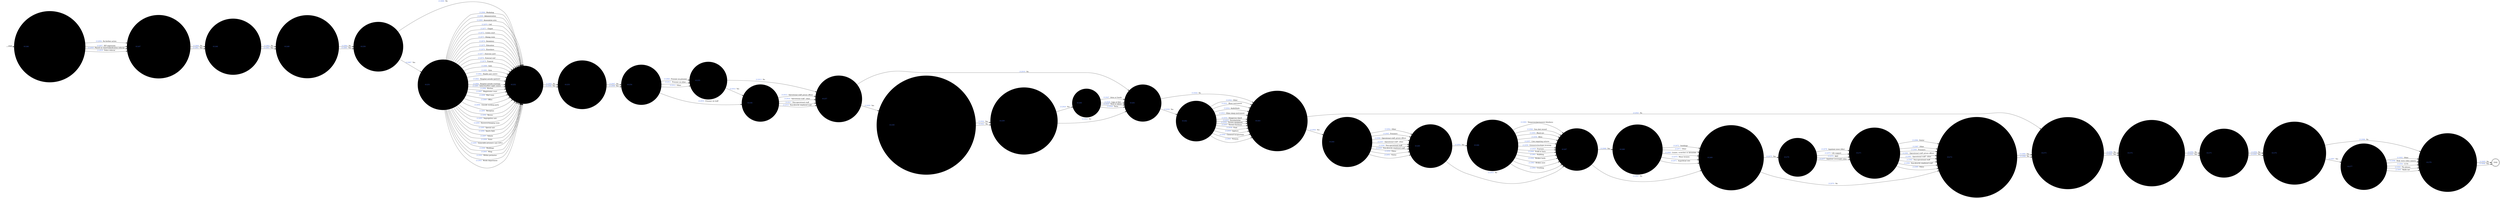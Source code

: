digraph ASSAULT_4 {
  rankdir=LR;
  node [shape = circle];

  START_NODE [label="", shape=none];
  START_NODE -> 61246 [label = "start"];
  END_NODE [label="END", shape="doublecircle"];
    61246 [label=< <FONT COLOR="royalblue">61246 </FONT> What was the main management outcome of this incident? >, style="filled", color="#DDD"];
      61246 -> 61247 [label=< <FONT COLOR="royalblue">212856 </FONT> No further action >, color="#DDD"];
      61246 -> 61247 [label=< <FONT COLOR="royalblue">212857 </FONT> IEP regression >, color="#DDD"];
      61246 -> 61247 [label=< <FONT COLOR="royalblue">212858 </FONT> Placed on report/adjudication referral >, color="#DDD"];
      61246 -> 61247 [label=< <FONT COLOR="royalblue">212859 </FONT> Police referral >, color="#DDD"];
    61247 [label=< <FONT COLOR="royalblue">61247 </FONT> Is any member of staff facing disciplinary charges? >, style="filled", color="#DDD"];
      61247 -> 61248 [label=< <FONT COLOR="royalblue">212860 </FONT> No >, color="#DDD"];
      61247 -> 61248 [label=< <FONT COLOR="royalblue">212861 </FONT> Yes >, color="#DDD"];
    61248 [label=< <FONT COLOR="royalblue">61248 </FONT> Is there any media interest in this incident? >, style="filled", color="#DDD"];
      61248 -> 61249 [label=< <FONT COLOR="royalblue">212862 </FONT> No >, color="#DDD"];
      61248 -> 61249 [label=< <FONT COLOR="royalblue">212863 </FONT> Yes >, color="#DDD"];
    61249 [label=< <FONT COLOR="royalblue">61249 </FONT> Has the prison service press office been informed? >, style="filled", color="#DDD"];
      61249 -> 61250 [label=< <FONT COLOR="royalblue">212864 </FONT> No >, color="#DDD"];
      61249 -> 61250 [label=< <FONT COLOR="royalblue">212865 </FONT> Yes >, color="#DDD"];
    61250 [label=< <FONT COLOR="royalblue">61250 </FONT> Is the location of the incident known? >, style="filled", color="#DDD"];
      61250 -> 61252 [label=< <FONT COLOR="royalblue">212866 </FONT> No >, color="#DDD"];
      61250 -> 61251 [label=< <FONT COLOR="royalblue">212867 </FONT> Yes >, color="#DDD"];
    61251 [label=< <FONT COLOR="royalblue">61251 </FONT> What was the location of the incident? >, style="filled", color="#DDD"];
      61251 -> 61252 [label=< <FONT COLOR="royalblue">212868 </FONT> Administration >, color="#DDD"];
      61251 -> 61252 [label=< <FONT COLOR="royalblue">212869 </FONT> Association area >, color="#DDD"];
      61251 -> 61252 [label=< <FONT COLOR="royalblue">212870 </FONT> Cell >, color="#DDD"];
      61251 -> 61252 [label=< <FONT COLOR="royalblue">212871 </FONT> Chapel >, color="#DDD"];
      61251 -> 61252 [label=< <FONT COLOR="royalblue">212872 </FONT> Crown court >, color="#DDD"];
      61251 -> 61252 [label=< <FONT COLOR="royalblue">212873 </FONT> Dining room >, color="#DDD"];
      61251 -> 61252 [label=< <FONT COLOR="royalblue">212874 </FONT> Dormitory >, color="#DDD"];
      61251 -> 61252 [label=< <FONT COLOR="royalblue">212875 </FONT> Education >, color="#DDD"];
      61251 -> 61252 [label=< <FONT COLOR="royalblue">212876 </FONT> Elsewhere >, color="#DDD"];
      61251 -> 61252 [label=< <FONT COLOR="royalblue">212877 </FONT> Exercise yard >, color="#DDD"];
      61251 -> 61252 [label=< <FONT COLOR="royalblue">212878 </FONT> External roof >, color="#DDD"];
      61251 -> 61252 [label=< <FONT COLOR="royalblue">212879 </FONT> Funeral >, color="#DDD"];
      61251 -> 61252 [label=< <FONT COLOR="royalblue">212880 </FONT> Gate >, color="#DDD"];
      61251 -> 61252 [label=< <FONT COLOR="royalblue">212881 </FONT> Gym >, color="#DDD"];
      61251 -> 61252 [label=< <FONT COLOR="royalblue">212882 </FONT> Health care centre >, color="#DDD"];
      61251 -> 61252 [label=< <FONT COLOR="royalblue">212883 </FONT> Hospital outside (patient) >, color="#DDD"];
      61251 -> 61252 [label=< <FONT COLOR="royalblue">212884 </FONT> Hospital outside (visiting) >, color="#DDD"];
      61251 -> 61252 [label=< <FONT COLOR="royalblue">212885 </FONT> Induction/first night centre >, color="#DDD"];
      61251 -> 61252 [label=< <FONT COLOR="royalblue">212886 </FONT> Kitchen >, color="#DDD"];
      61251 -> 61252 [label=< <FONT COLOR="royalblue">212887 </FONT> Magistrates court >, color="#DDD"];
      61251 -> 61252 [label=< <FONT COLOR="royalblue">212888 </FONT> Mail room >, color="#DDD"];
      61251 -> 61252 [label=< <FONT COLOR="royalblue">212889 </FONT> Office >, color="#DDD"];
      61251 -> 61252 [label=< <FONT COLOR="royalblue">212890 </FONT> Outside working party >, color="#DDD"];
      61251 -> 61252 [label=< <FONT COLOR="royalblue">212891 </FONT> Reception >, color="#DDD"];
      61251 -> 61252 [label=< <FONT COLOR="royalblue">212892 </FONT> Recess >, color="#DDD"];
      61251 -> 61252 [label=< <FONT COLOR="royalblue">212893 </FONT> Segregation unit >, color="#DDD"];
      61251 -> 61252 [label=< <FONT COLOR="royalblue">212894 </FONT> Showers/changing room >, color="#DDD"];
      61251 -> 61252 [label=< <FONT COLOR="royalblue">212895 </FONT> Special unit >, color="#DDD"];
      61251 -> 61252 [label=< <FONT COLOR="royalblue">212896 </FONT> Sports field >, color="#DDD"];
      61251 -> 61252 [label=< <FONT COLOR="royalblue">212897 </FONT> Vehicle >, color="#DDD"];
      61251 -> 61252 [label=< <FONT COLOR="royalblue">212898 </FONT> Visits >, color="#DDD"];
      61251 -> 61252 [label=< <FONT COLOR="royalblue">212899 </FONT> Vulnerable prisoners unit (VPU) >, color="#DDD"];
      61251 -> 61252 [label=< <FONT COLOR="royalblue">212900 </FONT> Weddings >, color="#DDD"];
      61251 -> 61252 [label=< <FONT COLOR="royalblue">212901 </FONT> Wing >, color="#DDD"];
      61251 -> 61252 [label=< <FONT COLOR="royalblue">212902 </FONT> Within perimeter >, color="#DDD"];
      61251 -> 61252 [label=< <FONT COLOR="royalblue">212903 </FONT> Works department >, color="#DDD"];
      61251 -> 61252 [label=< <FONT COLOR="royalblue">212904 </FONT> Workshop >, color="#DDD"];
    61252 [label=< <FONT COLOR="royalblue">61252 </FONT> Was this a sexual assault? >, style="filled", color="#DDD"];
      61252 -> 61253 [label=< <FONT COLOR="royalblue">212905 </FONT> No >, color="#DDD"];
      61252 -> 61253 [label=< <FONT COLOR="royalblue">212906 </FONT> Yes >, color="#DDD"];
    61253 [label=< <FONT COLOR="royalblue">61253 </FONT> Did the assault occur during a fight? >, style="filled", color="#DDD"];
      61253 -> 61254 [label=< <FONT COLOR="royalblue">212907 </FONT> No >, color="#DDD"];
      61253 -> 61254 [label=< <FONT COLOR="royalblue">212908 </FONT> Yes >, color="#DDD"];
    61254 [label=< <FONT COLOR="royalblue">61254 </FONT> What type of assault was it? >, style="filled", color="#DDD"];
      61254 -> 61255 [label=< <FONT COLOR="royalblue">212909 </FONT> Prisoner on prisoner >, color="#DDD"];
      61254 -> 61256 [label=< <FONT COLOR="royalblue">212910 </FONT> Prisoner on staff >, color="#DDD"];
      61254 -> 61255 [label=< <FONT COLOR="royalblue">212911 </FONT> Prisoner on other >, color="#DDD"];
      61254 -> 61255 [label=< <FONT COLOR="royalblue">212912 </FONT> Other >, color="#DDD"];
    61255 [label=< <FONT COLOR="royalblue">61255 </FONT> Were any staff assaulted? >, style="filled", color="#DDD"];
      61255 -> 61257 [label=< <FONT COLOR="royalblue">212913 </FONT> No >, color="#DDD"];
      61255 -> 61256 [label=< <FONT COLOR="royalblue">212914 </FONT> Yes >, color="#DDD"];
    61256 [label=< <FONT COLOR="royalblue">61256 </FONT> Describe the type of staff >, style="filled", color="#DDD"];
      61256 -> 61257 [label=< <FONT COLOR="royalblue">212915 </FONT> Operational staff- prison officer >, color="#DDD"];
      61256 -> 61257 [label=< <FONT COLOR="royalblue">212916 </FONT> Operational staff - other >, color="#DDD"];
      61256 -> 61257 [label=< <FONT COLOR="royalblue">212917 </FONT> Non-operational staff >, color="#DDD"];
      61256 -> 61257 [label=< <FONT COLOR="royalblue">212918 </FONT> Non-directly employed staff >, color="#DDD"];
    61257 [label=< <FONT COLOR="royalblue">61257 </FONT> Was spitting used in this incident? >, style="filled", color="#DDD"];
      61257 -> 61261 [label=< <FONT COLOR="royalblue">212919 </FONT> No >, color="#DDD"];
      61257 -> 61258 [label=< <FONT COLOR="royalblue">212920 </FONT> Yes >, color="#DDD"];
    61258 [label=< <FONT COLOR="royalblue">61258 </FONT> Is the assailant known to have an infectious disease that can be transmitted in saliva? >, style="filled", color="#DDD"];
      61258 -> 61259 [label=< <FONT COLOR="royalblue">212921 </FONT> No >, color="#DDD"];
      61258 -> 61259 [label=< <FONT COLOR="royalblue">212922 </FONT> Yes >, color="#DDD"];
    61259 [label=< <FONT COLOR="royalblue">61259 </FONT> Did the saliva hit the body or clothing of the victim(s)? >, style="filled", color="#DDD"];
      61259 -> 61261 [label=< <FONT COLOR="royalblue">212923 </FONT> No >, color="#DDD"];
      61259 -> 61260 [label=< <FONT COLOR="royalblue">212924 </FONT> Yes >, color="#DDD"];
    61260 [label=< <FONT COLOR="royalblue">61260 </FONT> Where did it hit? >, style="filled", color="#DDD"];
      61260 -> 61261 [label=< <FONT COLOR="royalblue">212925 </FONT> Neck or above >, color="#DDD"];
      61260 -> 61261 [label=< <FONT COLOR="royalblue">212926 </FONT> Torso >, color="#DDD"];
      61260 -> 61261 [label=< <FONT COLOR="royalblue">212927 </FONT> Arms or hands >, color="#DDD"];
      61260 -> 61261 [label=< <FONT COLOR="royalblue">212928 </FONT> Legs or feet >, color="#DDD"];
    61261 [label=< <FONT COLOR="royalblue">61261 </FONT> Were any weapons used? >, style="filled", color="#DDD"];
      61261 -> 61263 [label=< <FONT COLOR="royalblue">212929 </FONT> No >, color="#DDD"];
      61261 -> 61262 [label=< <FONT COLOR="royalblue">212930 </FONT> Yes >, color="#DDD"];
    61262 [label=< <FONT COLOR="royalblue">61262 </FONT> Describe the weapons used? >, style="filled", color="#DDD"];
      61262 -> 61263 [label=< <FONT COLOR="royalblue">212931 </FONT> Blunt instrument >, color="#DDD"];
      61262 -> 61263 [label=< <FONT COLOR="royalblue">212932 </FONT> Knife/blade >, color="#DDD"];
      61262 -> 61263 [label=< <FONT COLOR="royalblue">212933 </FONT> Other sharp instrument >, color="#DDD"];
      61262 -> 61263 [label=< <FONT COLOR="royalblue">212934 </FONT> Dangerous liquid >, color="#DDD"];
      61262 -> 61263 [label=< <FONT COLOR="royalblue">212935 </FONT> Excreta/urine >, color="#DDD"];
      61262 -> 61263 [label=< <FONT COLOR="royalblue">212936 </FONT> Thrown equipment >, color="#DDD"];
      61262 -> 61263 [label=< <FONT COLOR="royalblue">212937 </FONT> Thrown furniture >, color="#DDD"];
      61262 -> 61263 [label=< <FONT COLOR="royalblue">212938 </FONT> Food >, color="#DDD"];
      61262 -> 61263 [label=< <FONT COLOR="royalblue">212939 </FONT> Ligature >, color="#DDD"];
      61262 -> 61263 [label=< <FONT COLOR="royalblue">212940 </FONT> Chemical incapacitant >, color="#DDD"];
      61262 -> 61263 [label=< <FONT COLOR="royalblue">212941 </FONT> Firearm >, color="#DDD"];
      61262 -> 61263 [label=< <FONT COLOR="royalblue">212942 </FONT> Other >, color="#DDD"];
    61263 [label=< <FONT COLOR="royalblue">61263 </FONT> Were any injuries received during this incident? >, style="filled", color="#DDD"];
      61263 -> 61273 [label=< <FONT COLOR="royalblue">212943 </FONT> No >, color="#DDD"];
      61263 -> 61264 [label=< <FONT COLOR="royalblue">212944 </FONT> Yes >, color="#DDD"];
    61264 [label=< <FONT COLOR="royalblue">61264 </FONT> Enter description of person(s) injured >, style="filled", color="#DDD"];
      61264 -> 61265 [label=< <FONT COLOR="royalblue">212945 </FONT> Prisoners >, color="#DDD"];
      61264 -> 61265 [label=< <FONT COLOR="royalblue">212946 </FONT> Operational staff- prison officer >, color="#DDD"];
      61264 -> 61265 [label=< <FONT COLOR="royalblue">212947 </FONT> Operational staff - other >, color="#DDD"];
      61264 -> 61265 [label=< <FONT COLOR="royalblue">212948 </FONT> Non-operational staff >, color="#DDD"];
      61264 -> 61265 [label=< <FONT COLOR="royalblue">212949 </FONT> Non-directly employed staff >, color="#DDD"];
      61264 -> 61265 [label=< <FONT COLOR="royalblue">212950 </FONT> Police >, color="#DDD"];
      61264 -> 61265 [label=< <FONT COLOR="royalblue">212951 </FONT> Visitor >, color="#DDD"];
      61264 -> 61265 [label=< <FONT COLOR="royalblue">212952 </FONT> Other >, color="#DDD"];
    61265 [label=< <FONT COLOR="royalblue">61265 </FONT> Was a serious injury sustained? >, style="filled", color="#DDD"];
      61265 -> 61267 [label=< <FONT COLOR="royalblue">212953 </FONT> No >, color="#DDD"];
      61265 -> 61266 [label=< <FONT COLOR="royalblue">212954 </FONT> Yes >, color="#DDD"];
    61266 [label=< <FONT COLOR="royalblue">61266 </FONT> Which serious injuries were sustained? >, style="filled", color="#DDD"];
      61266 -> 61267 [label=< <FONT COLOR="royalblue">212955 </FONT> Black eye >, color="#DDD"];
      61266 -> 61267 [label=< <FONT COLOR="royalblue">212956 </FONT> Bites >, color="#DDD"];
      61266 -> 61267 [label=< <FONT COLOR="royalblue">212957 </FONT> Cuts requiring sutures >, color="#DDD"];
      61266 -> 61267 [label=< <FONT COLOR="royalblue">212958 </FONT> Extensive/multiple bruising >, color="#DDD"];
      61266 -> 61267 [label=< <FONT COLOR="royalblue">212959 </FONT> Fracture >, color="#DDD"];
      61266 -> 61267 [label=< <FONT COLOR="royalblue">212960 </FONT> Scald or burn >, color="#DDD"];
      61266 -> 61267 [label=< <FONT COLOR="royalblue">212961 </FONT> Stabbing >, color="#DDD"];
      61266 -> 61267 [label=< <FONT COLOR="royalblue">212962 </FONT> Broken teeth >, color="#DDD"];
      61266 -> 61267 [label=< <FONT COLOR="royalblue">212963 </FONT> Broken nose >, color="#DDD"];
      61266 -> 61267 [label=< <FONT COLOR="royalblue">212964 </FONT> Crushing >, color="#DDD"];
      61266 -> 61267 [label=< <FONT COLOR="royalblue">212965 </FONT> Temporary/permanent blindness >, color="#DDD"];
      61266 -> 61267 [label=< <FONT COLOR="royalblue">212966 </FONT> Gun shot wound >, color="#DDD"];
    61267 [label=< <FONT COLOR="royalblue">61267 </FONT> Was a minor injury sustained? >, style="filled", color="#DDD"];
      61267 -> 61269 [label=< <FONT COLOR="royalblue">212967 </FONT> No >, color="#DDD"];
      61267 -> 61268 [label=< <FONT COLOR="royalblue">212968 </FONT> Yes >, color="#DDD"];
    61268 [label=< <FONT COLOR="royalblue">61268 </FONT> Which minor injuries were sustained? >, style="filled", color="#DDD"];
      61268 -> 61269 [label=< <FONT COLOR="royalblue">212969 </FONT> Grazes, scratches or abrasions >, color="#DDD"];
      61268 -> 61269 [label=< <FONT COLOR="royalblue">212970 </FONT> Minor bruises >, color="#DDD"];
      61268 -> 61269 [label=< <FONT COLOR="royalblue">212971 </FONT> Superficial cuts >, color="#DDD"];
      61268 -> 61269 [label=< <FONT COLOR="royalblue">212972 </FONT> Swellings >, color="#DDD"];
      61268 -> 61269 [label=< <FONT COLOR="royalblue">212973 </FONT> Other >, color="#DDD"];
    61269 [label=< <FONT COLOR="royalblue">61269 </FONT> Did injuries result in attendance to outside hospital? >, style="filled", color="#DDD"];
      61269 -> 61272 [label=< <FONT COLOR="royalblue">212974 </FONT> No >, color="#DDD"];
      61269 -> 61270 [label=< <FONT COLOR="royalblue">212975 </FONT> Yes >, color="#DDD"];
    61270 [label=< <FONT COLOR="royalblue">61270 </FONT> Type of hospital admission >, style="filled", color="#DDD"];
      61270 -> 61271 [label=< <FONT COLOR="royalblue">212976 </FONT> A&amp;E >, color="#DDD"];
      61270 -> 61271 [label=< <FONT COLOR="royalblue">212977 </FONT> Inpatient (overnight only) >, color="#DDD"];
      61270 -> 61271 [label=< <FONT COLOR="royalblue">212978 </FONT> Inpatient (over 24hr) >, color="#DDD"];
      61270 -> 61271 [label=< <FONT COLOR="royalblue">212979 </FONT> Life support >, color="#DDD"];
    61271 [label=< <FONT COLOR="royalblue">61271 </FONT> Who was admitted to outside hospital? >, style="filled", color="#DDD"];
      61271 -> 61272 [label=< <FONT COLOR="royalblue">212980 </FONT> Prisoners >, color="#DDD"];
      61271 -> 61272 [label=< <FONT COLOR="royalblue">212981 </FONT> Operational staff- prison officer >, color="#DDD"];
      61271 -> 61272 [label=< <FONT COLOR="royalblue">212982 </FONT> Operational staff - other >, color="#DDD"];
      61271 -> 61272 [label=< <FONT COLOR="royalblue">212983 </FONT> Non-operational staff >, color="#DDD"];
      61271 -> 61272 [label=< <FONT COLOR="royalblue">212984 </FONT> Non-directly employed staff >, color="#DDD"];
      61271 -> 61272 [label=< <FONT COLOR="royalblue">212985 </FONT> Police >, color="#DDD"];
      61271 -> 61272 [label=< <FONT COLOR="royalblue">212986 </FONT> Visitor >, color="#DDD"];
      61271 -> 61272 [label=< <FONT COLOR="royalblue">212987 </FONT> Other >, color="#DDD"];
    61272 [label=< <FONT COLOR="royalblue">61272 </FONT> Was medical treatment for concussion or internal injuries required? >, style="filled", color="#DDD"];
      61272 -> 61273 [label=< <FONT COLOR="royalblue">212988 </FONT> No >, color="#DDD"];
      61272 -> 61273 [label=< <FONT COLOR="royalblue">212989 </FONT> Yes >, color="#DDD"];
    61273 [label=< <FONT COLOR="royalblue">61273 </FONT> Are there any staff now off duty as a result of this incident? >, style="filled", color="#DDD"];
      61273 -> 61274 [label=< <FONT COLOR="royalblue">212990 </FONT> No >, color="#DDD"];
      61273 -> 61274 [label=< <FONT COLOR="royalblue">212991 </FONT> Yes >, color="#DDD"];
    61274 [label=< <FONT COLOR="royalblue">61274 </FONT> Are any staff on sick leave as a result of this incident? >, style="filled", color="#DDD"];
      61274 -> 61275 [label=< <FONT COLOR="royalblue">212992 </FONT> No >, color="#DDD"];
      61274 -> 61275 [label=< <FONT COLOR="royalblue">212993 </FONT> Yes >, color="#DDD"];
    61275 [label=< <FONT COLOR="royalblue">61275 </FONT> Did the assault occur in public view? >, style="filled", color="#DDD"];
      61275 -> 61276 [label=< <FONT COLOR="royalblue">212994 </FONT> No >, color="#DDD"];
      61275 -> 61276 [label=< <FONT COLOR="royalblue">212995 </FONT> Yes >, color="#DDD"];
    61276 [label=< <FONT COLOR="royalblue">61276 </FONT> Is there any audio or visual footage of the assault? >, style="filled", color="#DDD"];
      61276 -> 61278 [label=< <FONT COLOR="royalblue">212996 </FONT> No >, color="#DDD"];
      61276 -> 61277 [label=< <FONT COLOR="royalblue">212997 </FONT> Yes >, color="#DDD"];
    61277 [label=< <FONT COLOR="royalblue">61277 </FONT> What is the source of the footage? >, style="filled", color="#DDD"];
      61277 -> 61278 [label=< <FONT COLOR="royalblue">212998 </FONT> Body worn video camera >, color="#DDD"];
      61277 -> 61278 [label=< <FONT COLOR="royalblue">212999 </FONT> CCTV >, color="#DDD"];
      61277 -> 61278 [label=< <FONT COLOR="royalblue">213000 </FONT> Pin phones >, color="#DDD"];
      61277 -> 61278 [label=< <FONT COLOR="royalblue">213001 </FONT> Radio net >, color="#DDD"];
      61277 -> 61278 [label=< <FONT COLOR="royalblue">213002 </FONT> Other >, color="#DDD"];
    61278 [label=< <FONT COLOR="royalblue">61278 </FONT> Was there an apparent reason for the assault? >, style="filled", color="#DDD"];
      61278 -> END_NODE [label=< <FONT COLOR="royalblue">213005 </FONT> No >, color="#DDD"];
      61278 -> END_NODE [label=< <FONT COLOR="royalblue">213006 </FONT> Yes >, color="#DDD"];
}

